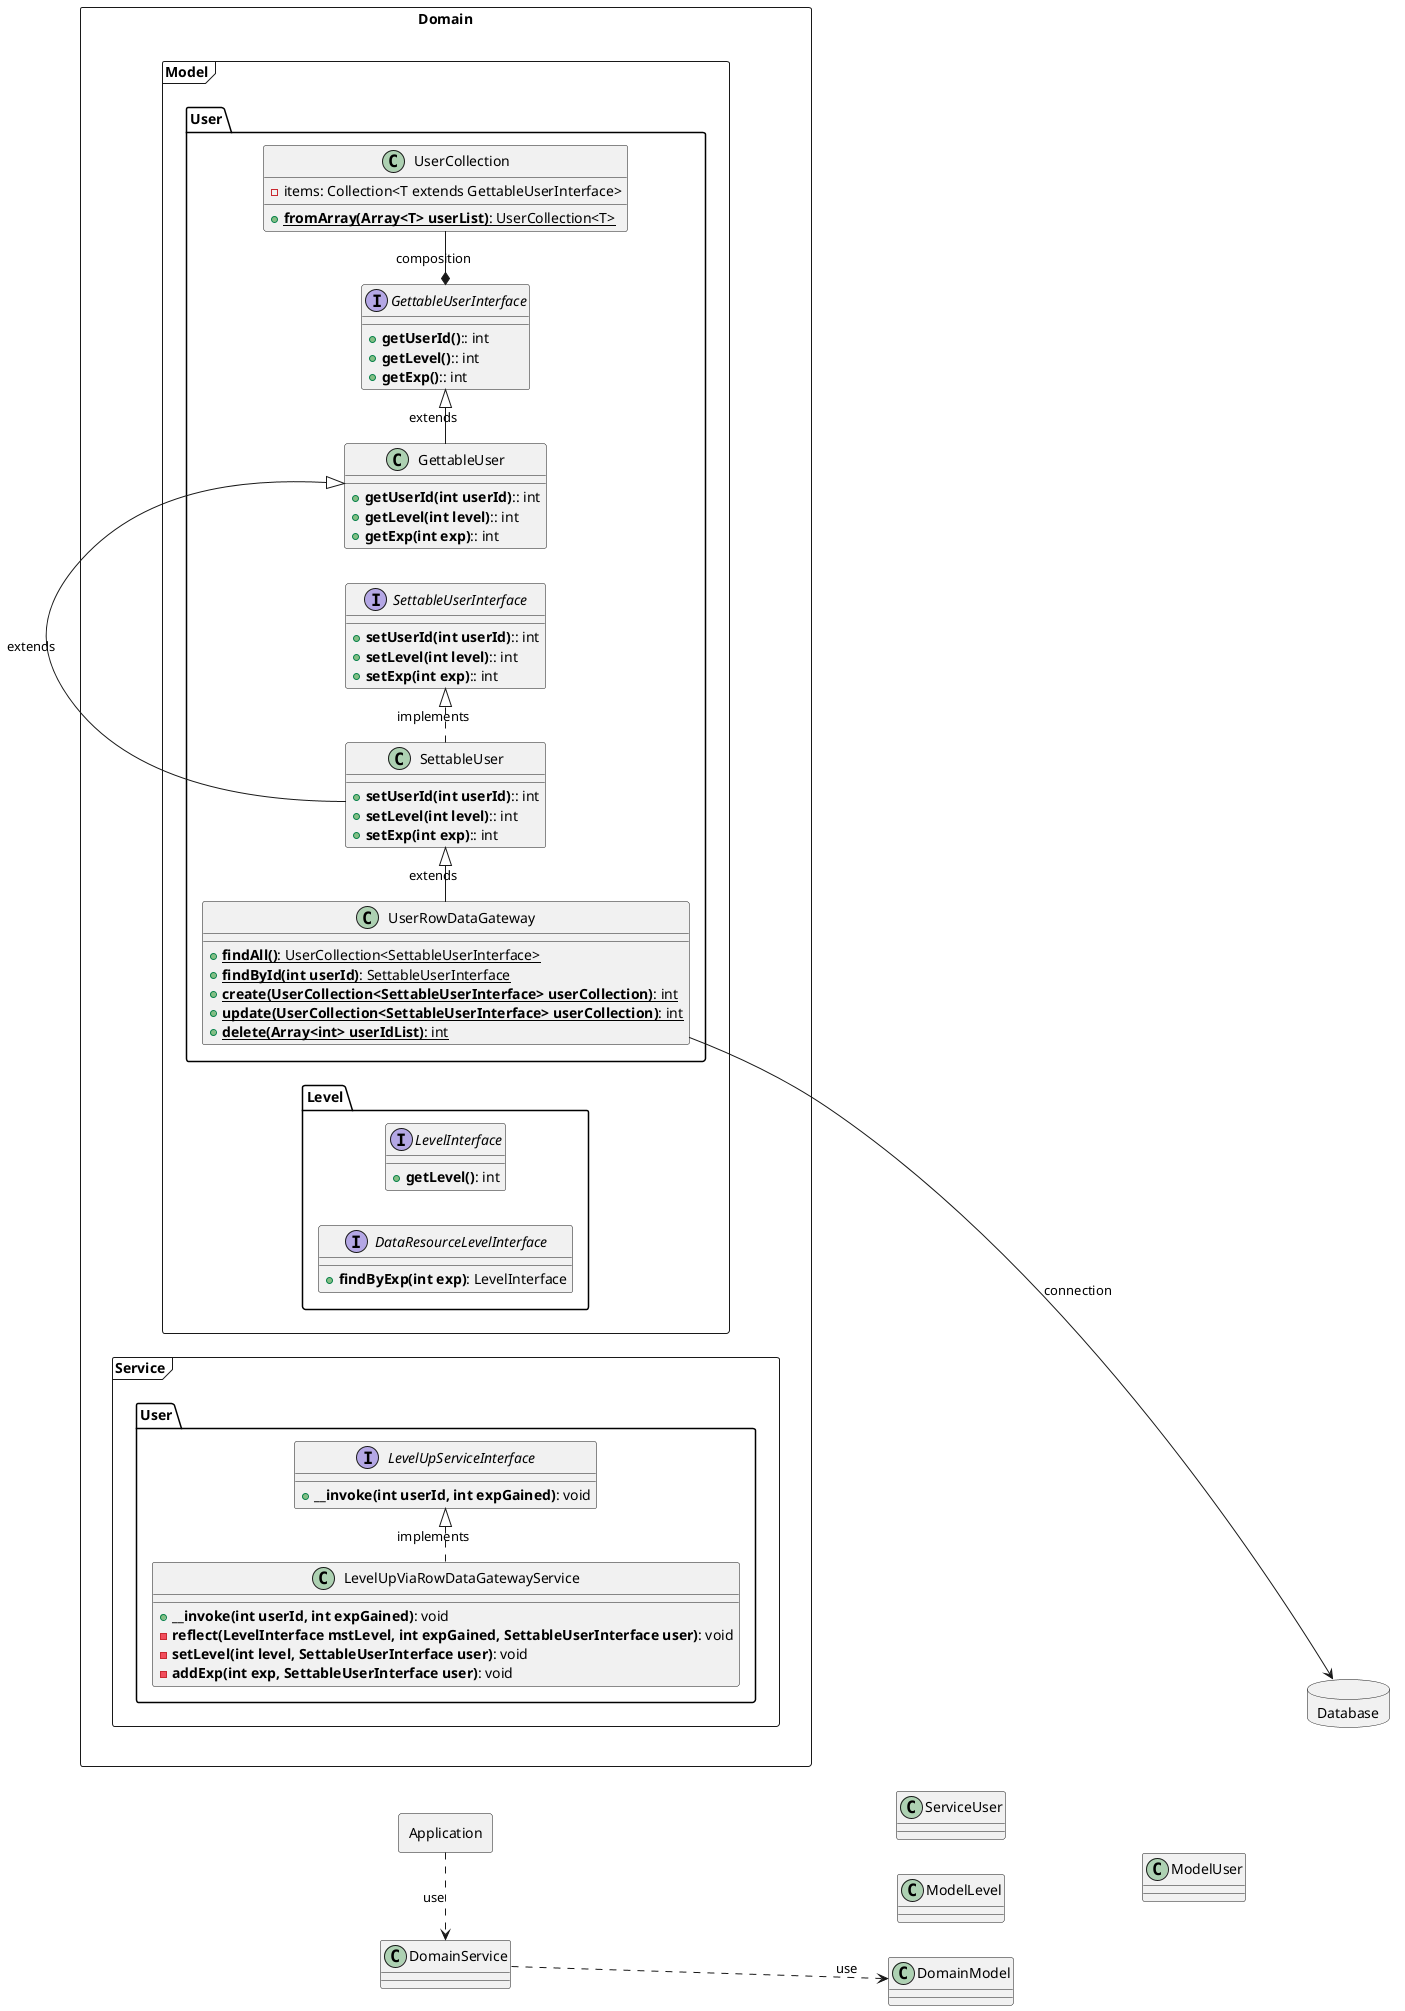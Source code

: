 @startuml
'https://plantuml.com/class-diagram

left to right direction

Application --[hidden]down> ServiceUser
Domain ----[hidden]down> Database

ServiceUser --[hidden]down> ModelUser
ModelLevel --[hidden]down> ModelUser

Application .> DomainService: use
DomainService ..> DomainModel: use

package Application <<Rectangle>> {
}

package Domain <<Rectangle>> {
    package Model as DomainModel <<Frame>> {
        package User as ModelUser <<Folder>> {
            class UserCollection {
                - items: Collection<T extends GettableUserInterface>
                + {static} **fromArray(Array<T> userList)**: UserCollection<T>
            }

            interface GettableUserInterface {
                + **getUserId()**:: int
                + **getLevel()**:: int
                + **getExp()**:: int
            }

            class GettableUser {
                + **getUserId(int userId)**:: int
                + **getLevel(int level)**:: int
                + **getExp(int exp)**:: int
            }

            interface SettableUserInterface {
                + **setUserId(int userId)**:: int
                + **setLevel(int level)**:: int
                + **setExp(int exp)**:: int
            }

            class SettableUser {
                + **setUserId(int userId)**:: int
                + **setLevel(int level)**:: int
                + **setExp(int exp)**:: int
            }

            class UserRowDataGateway {
                + {static} **findAll()**: UserCollection<SettableUserInterface>
                + {static} **findById(int userId)**: SettableUserInterface
                + {static} **create(UserCollection<SettableUserInterface> userCollection)**: int
                + {static} **update(UserCollection<SettableUserInterface> userCollection)**: int
                + {static} **delete(Array<int> userIdList)**: int
            }
        }

        package Level as ModelLevel <<Folder>> {
            interface LevelInterface {
                + **getLevel()**: int
            }

            interface DataResourceLevelInterface {
                + **findByExp(int exp)**: LevelInterface
            }
        }
    }

    package Service as DomainService <<Frame>> {
        package User as ServiceUser <<Folder>> {
            interface LevelUpServiceInterface {
                + **__invoke(int userId, int expGained)**: void
            }

            class LevelUpViaRowDataGatewayService {
                + **__invoke(int userId, int expGained)**: void
                - **reflect(LevelInterface mstLevel, int expGained, SettableUserInterface user)**: void
                - **setLevel(int level, SettableUserInterface user)**: void
                - **addExp(int exp, SettableUserInterface user)**: void
            }
        }
    }
}

LevelUpViaRowDataGatewayService .|> LevelUpServiceInterface: implements

GettableUserInterface *- UserCollection: composition

GettableUser -|> GettableUserInterface: extends
SettableUser .|> SettableUserInterface: implements
SettableUser -|> GettableUser: extends
UserRowDataGateway -|> SettableUser: extends

package Database <<Database>> {
}

UserRowDataGateway -right-> Database: connection

@enduml
